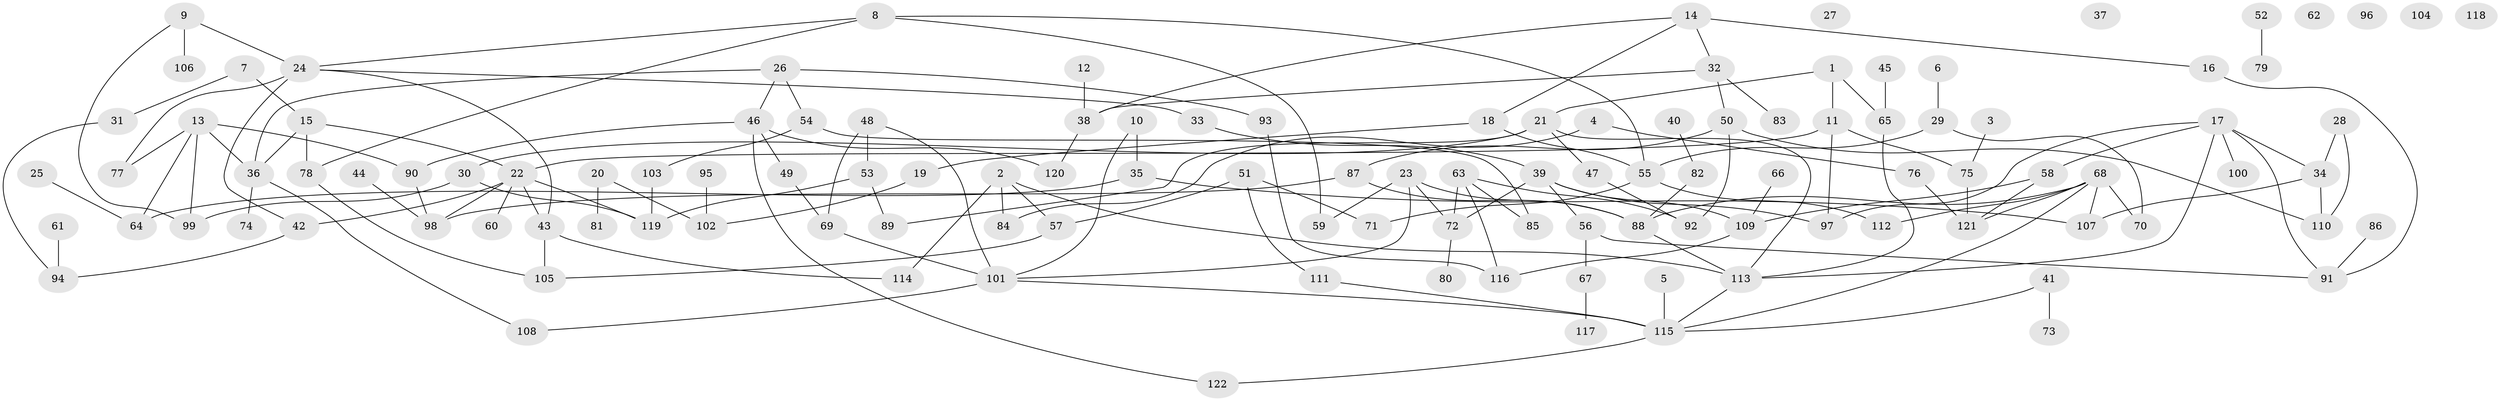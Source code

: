 // Generated by graph-tools (version 1.1) at 2025/33/03/09/25 02:33:53]
// undirected, 122 vertices, 164 edges
graph export_dot {
graph [start="1"]
  node [color=gray90,style=filled];
  1;
  2;
  3;
  4;
  5;
  6;
  7;
  8;
  9;
  10;
  11;
  12;
  13;
  14;
  15;
  16;
  17;
  18;
  19;
  20;
  21;
  22;
  23;
  24;
  25;
  26;
  27;
  28;
  29;
  30;
  31;
  32;
  33;
  34;
  35;
  36;
  37;
  38;
  39;
  40;
  41;
  42;
  43;
  44;
  45;
  46;
  47;
  48;
  49;
  50;
  51;
  52;
  53;
  54;
  55;
  56;
  57;
  58;
  59;
  60;
  61;
  62;
  63;
  64;
  65;
  66;
  67;
  68;
  69;
  70;
  71;
  72;
  73;
  74;
  75;
  76;
  77;
  78;
  79;
  80;
  81;
  82;
  83;
  84;
  85;
  86;
  87;
  88;
  89;
  90;
  91;
  92;
  93;
  94;
  95;
  96;
  97;
  98;
  99;
  100;
  101;
  102;
  103;
  104;
  105;
  106;
  107;
  108;
  109;
  110;
  111;
  112;
  113;
  114;
  115;
  116;
  117;
  118;
  119;
  120;
  121;
  122;
  1 -- 11;
  1 -- 21;
  1 -- 65;
  2 -- 57;
  2 -- 84;
  2 -- 113;
  2 -- 114;
  3 -- 75;
  4 -- 76;
  4 -- 84;
  5 -- 115;
  6 -- 29;
  7 -- 15;
  7 -- 31;
  8 -- 24;
  8 -- 55;
  8 -- 59;
  8 -- 78;
  9 -- 24;
  9 -- 99;
  9 -- 106;
  10 -- 35;
  10 -- 101;
  11 -- 22;
  11 -- 75;
  11 -- 97;
  12 -- 38;
  13 -- 36;
  13 -- 64;
  13 -- 77;
  13 -- 90;
  13 -- 99;
  14 -- 16;
  14 -- 18;
  14 -- 32;
  14 -- 38;
  15 -- 22;
  15 -- 36;
  15 -- 78;
  16 -- 91;
  17 -- 34;
  17 -- 58;
  17 -- 91;
  17 -- 97;
  17 -- 100;
  17 -- 113;
  18 -- 19;
  18 -- 55;
  19 -- 102;
  20 -- 81;
  20 -- 102;
  21 -- 30;
  21 -- 47;
  21 -- 89;
  21 -- 113;
  22 -- 42;
  22 -- 43;
  22 -- 60;
  22 -- 98;
  22 -- 119;
  23 -- 59;
  23 -- 72;
  23 -- 88;
  23 -- 101;
  24 -- 33;
  24 -- 42;
  24 -- 43;
  24 -- 77;
  25 -- 64;
  26 -- 36;
  26 -- 46;
  26 -- 54;
  26 -- 93;
  28 -- 34;
  28 -- 110;
  29 -- 55;
  29 -- 70;
  30 -- 99;
  30 -- 119;
  31 -- 94;
  32 -- 38;
  32 -- 50;
  32 -- 83;
  33 -- 39;
  34 -- 107;
  34 -- 110;
  35 -- 64;
  35 -- 107;
  36 -- 74;
  36 -- 108;
  38 -- 120;
  39 -- 56;
  39 -- 72;
  39 -- 97;
  39 -- 109;
  40 -- 82;
  41 -- 73;
  41 -- 115;
  42 -- 94;
  43 -- 105;
  43 -- 114;
  44 -- 98;
  45 -- 65;
  46 -- 49;
  46 -- 90;
  46 -- 120;
  46 -- 122;
  47 -- 92;
  48 -- 53;
  48 -- 69;
  48 -- 101;
  49 -- 69;
  50 -- 87;
  50 -- 92;
  50 -- 110;
  51 -- 57;
  51 -- 71;
  51 -- 111;
  52 -- 79;
  53 -- 89;
  53 -- 119;
  54 -- 85;
  54 -- 103;
  55 -- 71;
  55 -- 112;
  56 -- 67;
  56 -- 91;
  57 -- 105;
  58 -- 109;
  58 -- 121;
  61 -- 94;
  63 -- 72;
  63 -- 85;
  63 -- 92;
  63 -- 116;
  65 -- 113;
  66 -- 109;
  67 -- 117;
  68 -- 70;
  68 -- 88;
  68 -- 107;
  68 -- 112;
  68 -- 115;
  68 -- 121;
  69 -- 101;
  72 -- 80;
  75 -- 121;
  76 -- 121;
  78 -- 105;
  82 -- 88;
  86 -- 91;
  87 -- 88;
  87 -- 98;
  88 -- 113;
  90 -- 98;
  93 -- 116;
  95 -- 102;
  101 -- 108;
  101 -- 115;
  103 -- 119;
  109 -- 116;
  111 -- 115;
  113 -- 115;
  115 -- 122;
}
